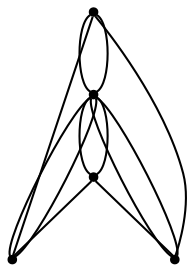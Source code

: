 graph {
  node [shape=point,comment="{\"directed\":false,\"doi\":\"10.1007/978-3-319-73915-1_36\",\"figure\":\"? (3)\"}"]

  v0 [pos="669.5149465079367,366.2248640310293"]
  v1 [pos="536.1603771044953,366.2248640310293"]
  v2 [pos="536.1603771044953,232.87192102745166"]
  v3 [pos="536.1603771044953,499.57780703460696"]
  v4 [pos="402.80583154671064,366.2248640310293"]

  v0 -- v1 [id="-1",pos="669.5149465079367,366.2248640310293 629.2835720451563,348.29721961676813 583.5263004960104,347.32623637870785 536.1603771044953,366.2248640310293"]
  v0 -- v2 [id="-2",pos="669.5149465079367,366.2248640310293 669.5150100963543,295.1810663500357 613.8186145073554,236.61414892756335 536.1603771044953,232.87192102745166"]
  v0 -- v3 [id="-4",pos="669.5149465079367,366.2248640310293 669.5150100963543,437.1770319251176 613.956156254836,495.706464434765 536.1603771044953,499.57780703460696"]
  v2 -- v1 [id="-5",pos="536.1603771044953,232.87192102745166 518.2325686122847,273.1028342219874 517.2615734740377,318.8595767793704 536.1603771044953,366.2248640310293"]
  v1 -- v2 [id="-6",pos="536.1603771044953,366.2248640310293 554.0882968764369,325.9939508364936 555.0592920146838,280.2372082791105 536.1603771044953,232.87192102745166"]
  v1 -- v4 [id="-7",pos="536.1603771044953,366.2248640310293 495.92902648737163,348.29721961676813 450.17172314401694,347.32623637870785 402.80583154671064,366.2248640310293"]
  v1 -- v0 [id="-8",pos="536.1603771044953,366.2248640310293 576.3918707955588,384.1525084452905 622.1491423447046,385.1234916833508 669.5149465079367,366.2248640310293"]
  v1 -- v3 [id="-11",pos="536.1603771044953,366.2248640310293 518.2325686122847,406.45577722556504 517.2615734740377,452.2125197829481 536.1603771044953,499.57780703460696"]
  v3 -- v1 [id="-12",pos="536.1603771044953,499.57780703460696 554.0882968764369,459.34689384007123 555.0592920146838,413.5901512826882 536.1603771044953,366.2248640310293"]
  v4 -- v1 [id="-13",pos="402.80583154671064,366.2248640310293 443.0372298551476,384.1525084452905 488.7945331985023,385.1234916833508 536.1603771044953,366.2248640310293"]
  v4 -- v3 [id="-14",pos="402.80583154671064,366.2248640310293 402.80582359815844,437.07694498230774 458.21047552675935,495.55638171127896 536.1603771044953,499.57780703460696"]
  v4 -- v2 [id="-24",pos="402.80583154671064,366.2248640310293 402.80582359815844,295.32289857744195 458.2896749010021,236.8184560096778 536.1603771044953,232.87192102745166"]
}